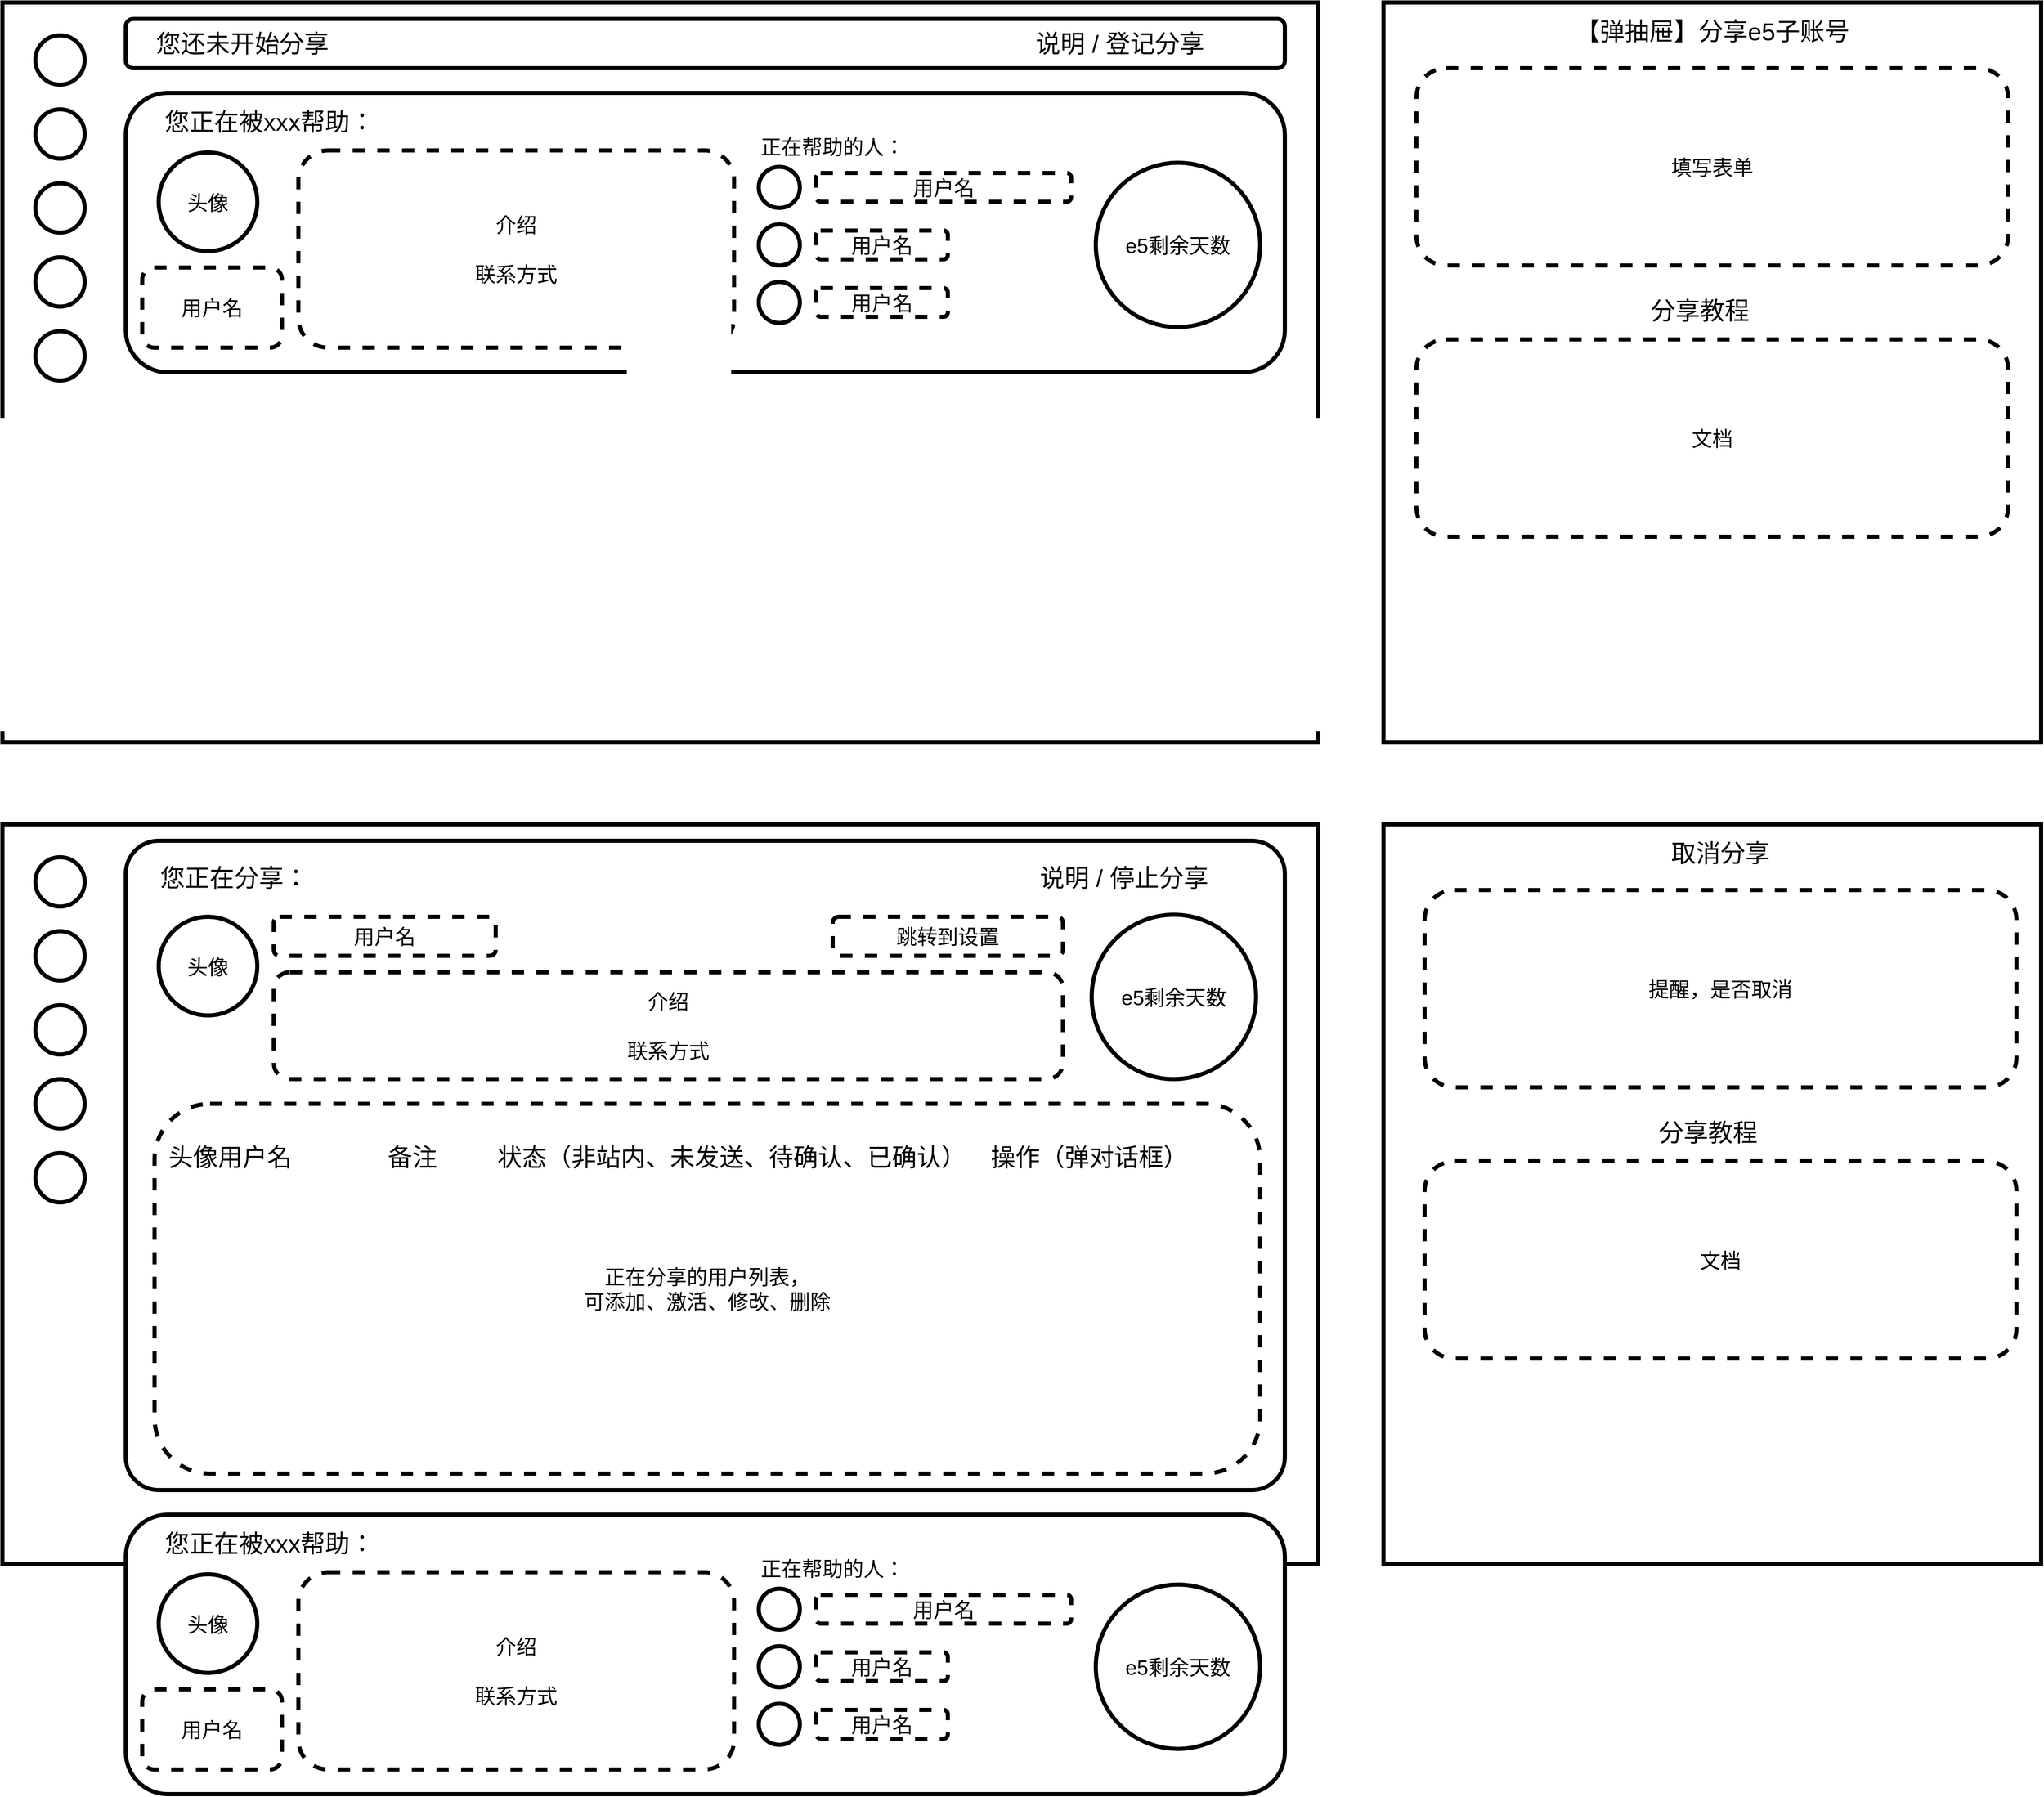 <mxfile version="20.8.16" type="device"><diagram name="第 1 页" id="C545pj6HFmw_s_1A36Yl"><mxGraphModel dx="2072" dy="1228" grid="1" gridSize="10" guides="1" tooltips="1" connect="1" arrows="1" fold="1" page="1" pageScale="1" pageWidth="2000" pageHeight="1100" math="0" shadow="0"><root><mxCell id="0"/><mxCell id="1" parent="0"/><mxCell id="lMvvIm_gAStbLnTfJpcQ-1" value="" style="rounded=0;whiteSpace=wrap;html=1;strokeColor=default;strokeWidth=5;fontFamily=Helvetica;fontSize=12;fontColor=default;fillColor=default;align=left;" parent="1" vertex="1"><mxGeometry x="120" y="40" width="1600" height="900" as="geometry"/></mxCell><mxCell id="lMvvIm_gAStbLnTfJpcQ-4" value="" style="ellipse;whiteSpace=wrap;html=1;aspect=fixed;rounded=1;strokeColor=default;strokeWidth=5;fontFamily=Helvetica;fontSize=30;fontColor=default;fillColor=default;" parent="1" vertex="1"><mxGeometry x="160" y="80" width="60" height="60" as="geometry"/></mxCell><mxCell id="lMvvIm_gAStbLnTfJpcQ-5" value="" style="ellipse;whiteSpace=wrap;html=1;aspect=fixed;rounded=1;strokeColor=default;strokeWidth=5;fontFamily=Helvetica;fontSize=30;fontColor=default;fillColor=default;" parent="1" vertex="1"><mxGeometry x="160" y="170" width="60" height="60" as="geometry"/></mxCell><mxCell id="lMvvIm_gAStbLnTfJpcQ-6" value="" style="ellipse;whiteSpace=wrap;html=1;aspect=fixed;rounded=1;strokeColor=default;strokeWidth=5;fontFamily=Helvetica;fontSize=30;fontColor=default;fillColor=default;" parent="1" vertex="1"><mxGeometry x="160" y="260" width="60" height="60" as="geometry"/></mxCell><mxCell id="lMvvIm_gAStbLnTfJpcQ-7" value="" style="ellipse;whiteSpace=wrap;html=1;aspect=fixed;rounded=1;strokeColor=default;strokeWidth=5;fontFamily=Helvetica;fontSize=30;fontColor=default;fillColor=default;" parent="1" vertex="1"><mxGeometry x="160" y="350" width="60" height="60" as="geometry"/></mxCell><mxCell id="lMvvIm_gAStbLnTfJpcQ-12" value="" style="ellipse;whiteSpace=wrap;html=1;aspect=fixed;rounded=1;strokeColor=default;strokeWidth=5;fontFamily=Helvetica;fontSize=30;fontColor=default;fillColor=default;" parent="1" vertex="1"><mxGeometry x="160" y="440" width="60" height="60" as="geometry"/></mxCell><mxCell id="g_R0lf9a1_NXNkFZluxi-30" value="" style="rounded=1;whiteSpace=wrap;html=1;strokeWidth=5;" parent="1" vertex="1"><mxGeometry x="270" y="60" width="1410" height="60" as="geometry"/></mxCell><mxCell id="g_R0lf9a1_NXNkFZluxi-32" value="" style="group" parent="1" vertex="1" connectable="0"><mxGeometry x="270" y="150" width="1410" height="340" as="geometry"/></mxCell><mxCell id="g_R0lf9a1_NXNkFZluxi-18" value="" style="rounded=1;whiteSpace=wrap;html=1;strokeWidth=5;" parent="g_R0lf9a1_NXNkFZluxi-32" vertex="1"><mxGeometry width="1410" height="340" as="geometry"/></mxCell><mxCell id="g_R0lf9a1_NXNkFZluxi-19" value="&lt;font style=&quot;font-size: 25px;&quot;&gt;头像&lt;/font&gt;" style="ellipse;whiteSpace=wrap;html=1;aspect=fixed;strokeWidth=5;" parent="g_R0lf9a1_NXNkFZluxi-32" vertex="1"><mxGeometry x="40" y="72.5" width="120" height="120" as="geometry"/></mxCell><mxCell id="g_R0lf9a1_NXNkFZluxi-20" value="&lt;font style=&quot;font-size: 25px;&quot;&gt;e5剩余天数&lt;/font&gt;" style="ellipse;whiteSpace=wrap;html=1;aspect=fixed;strokeWidth=5;" parent="g_R0lf9a1_NXNkFZluxi-32" vertex="1"><mxGeometry x="1180" y="85" width="200" height="200" as="geometry"/></mxCell><mxCell id="g_R0lf9a1_NXNkFZluxi-21" value="&lt;font style=&quot;font-size: 25px;&quot;&gt;用户名&lt;/font&gt;" style="rounded=1;whiteSpace=wrap;html=1;strokeWidth=5;dashed=1;" parent="g_R0lf9a1_NXNkFZluxi-32" vertex="1"><mxGeometry x="20" y="212.5" width="170" height="97.5" as="geometry"/></mxCell><mxCell id="g_R0lf9a1_NXNkFZluxi-22" value="&lt;font style=&quot;font-size: 25px;&quot;&gt;介绍&lt;br&gt;&lt;br&gt;联系方式&lt;br&gt;&lt;/font&gt;" style="rounded=1;whiteSpace=wrap;html=1;strokeWidth=5;dashed=1;" parent="g_R0lf9a1_NXNkFZluxi-32" vertex="1"><mxGeometry x="210" y="70" width="530" height="240" as="geometry"/></mxCell><mxCell id="g_R0lf9a1_NXNkFZluxi-23" value="正在帮助的人：" style="text;html=1;strokeColor=none;fillColor=none;align=center;verticalAlign=middle;whiteSpace=wrap;rounded=0;fontSize=25;" parent="g_R0lf9a1_NXNkFZluxi-32" vertex="1"><mxGeometry x="770" y="50" width="180" height="30" as="geometry"/></mxCell><mxCell id="g_R0lf9a1_NXNkFZluxi-24" value="&lt;font style=&quot;font-size: 25px;&quot;&gt;用户名&lt;/font&gt;" style="rounded=1;whiteSpace=wrap;html=1;strokeWidth=5;dashed=1;" parent="g_R0lf9a1_NXNkFZluxi-32" vertex="1"><mxGeometry x="840" y="97.5" width="310" height="35" as="geometry"/></mxCell><mxCell id="g_R0lf9a1_NXNkFZluxi-25" value="" style="ellipse;whiteSpace=wrap;html=1;aspect=fixed;strokeWidth=5;fontSize=25;" parent="g_R0lf9a1_NXNkFZluxi-32" vertex="1"><mxGeometry x="770" y="90" width="50" height="50" as="geometry"/></mxCell><mxCell id="g_R0lf9a1_NXNkFZluxi-26" value="&lt;font style=&quot;font-size: 25px;&quot;&gt;用户名&lt;/font&gt;" style="rounded=1;whiteSpace=wrap;html=1;strokeWidth=5;dashed=1;" parent="g_R0lf9a1_NXNkFZluxi-32" vertex="1"><mxGeometry x="840" y="237.5" width="160" height="35" as="geometry"/></mxCell><mxCell id="g_R0lf9a1_NXNkFZluxi-27" value="" style="ellipse;whiteSpace=wrap;html=1;aspect=fixed;strokeWidth=5;fontSize=25;" parent="g_R0lf9a1_NXNkFZluxi-32" vertex="1"><mxGeometry x="770" y="230" width="50" height="50" as="geometry"/></mxCell><mxCell id="g_R0lf9a1_NXNkFZluxi-28" value="&lt;font style=&quot;font-size: 25px;&quot;&gt;用户名&lt;/font&gt;" style="rounded=1;whiteSpace=wrap;html=1;strokeWidth=5;dashed=1;" parent="g_R0lf9a1_NXNkFZluxi-32" vertex="1"><mxGeometry x="840" y="167.5" width="160" height="35" as="geometry"/></mxCell><mxCell id="g_R0lf9a1_NXNkFZluxi-29" value="" style="ellipse;whiteSpace=wrap;html=1;aspect=fixed;strokeWidth=5;fontSize=25;" parent="g_R0lf9a1_NXNkFZluxi-32" vertex="1"><mxGeometry x="770" y="160" width="50" height="50" as="geometry"/></mxCell><mxCell id="g_R0lf9a1_NXNkFZluxi-31" value="您正在被xxx帮助：" style="text;html=1;strokeColor=none;fillColor=none;align=center;verticalAlign=middle;whiteSpace=wrap;rounded=0;fontSize=30;" parent="g_R0lf9a1_NXNkFZluxi-32" vertex="1"><mxGeometry x="40" y="20" width="270" height="30" as="geometry"/></mxCell><mxCell id="g_R0lf9a1_NXNkFZluxi-33" value="" style="rounded=0;whiteSpace=wrap;html=1;strokeColor=default;strokeWidth=5;fontFamily=Helvetica;fontSize=12;fontColor=default;fillColor=default;align=left;" parent="1" vertex="1"><mxGeometry x="1800" y="40" width="800" height="900" as="geometry"/></mxCell><mxCell id="g_R0lf9a1_NXNkFZluxi-34" value="&lt;font style=&quot;font-size: 25px;&quot;&gt;填写表单&lt;br&gt;&lt;/font&gt;" style="rounded=1;whiteSpace=wrap;html=1;strokeWidth=5;dashed=1;" parent="1" vertex="1"><mxGeometry x="1840" y="120" width="720" height="240" as="geometry"/></mxCell><mxCell id="g_R0lf9a1_NXNkFZluxi-35" value="【弹抽屉】分享e5子账号" style="text;html=1;strokeColor=none;fillColor=none;align=center;verticalAlign=middle;whiteSpace=wrap;rounded=0;fontSize=30;" parent="1" vertex="1"><mxGeometry x="2030" y="60" width="340" height="30" as="geometry"/></mxCell><mxCell id="g_R0lf9a1_NXNkFZluxi-36" value="分享教程" style="text;html=1;strokeColor=none;fillColor=none;align=center;verticalAlign=middle;whiteSpace=wrap;rounded=0;fontSize=30;" parent="1" vertex="1"><mxGeometry x="2070" y="400" width="230" height="30" as="geometry"/></mxCell><mxCell id="g_R0lf9a1_NXNkFZluxi-37" value="&lt;font style=&quot;font-size: 25px;&quot;&gt;文档&lt;br&gt;&lt;/font&gt;" style="rounded=1;whiteSpace=wrap;html=1;strokeWidth=5;dashed=1;" parent="1" vertex="1"><mxGeometry x="1840" y="450" width="720" height="240" as="geometry"/></mxCell><mxCell id="g_R0lf9a1_NXNkFZluxi-38" value="" style="rounded=0;whiteSpace=wrap;html=1;strokeColor=default;strokeWidth=5;fontFamily=Helvetica;fontSize=12;fontColor=default;fillColor=default;align=left;" parent="1" vertex="1"><mxGeometry x="120" y="1040" width="1600" height="900" as="geometry"/></mxCell><mxCell id="g_R0lf9a1_NXNkFZluxi-39" value="" style="ellipse;whiteSpace=wrap;html=1;aspect=fixed;rounded=1;strokeColor=default;strokeWidth=5;fontFamily=Helvetica;fontSize=30;fontColor=default;fillColor=default;" parent="1" vertex="1"><mxGeometry x="160" y="1080" width="60" height="60" as="geometry"/></mxCell><mxCell id="g_R0lf9a1_NXNkFZluxi-40" value="" style="ellipse;whiteSpace=wrap;html=1;aspect=fixed;rounded=1;strokeColor=default;strokeWidth=5;fontFamily=Helvetica;fontSize=30;fontColor=default;fillColor=default;" parent="1" vertex="1"><mxGeometry x="160" y="1170" width="60" height="60" as="geometry"/></mxCell><mxCell id="g_R0lf9a1_NXNkFZluxi-41" value="" style="ellipse;whiteSpace=wrap;html=1;aspect=fixed;rounded=1;strokeColor=default;strokeWidth=5;fontFamily=Helvetica;fontSize=30;fontColor=default;fillColor=default;" parent="1" vertex="1"><mxGeometry x="160" y="1260" width="60" height="60" as="geometry"/></mxCell><mxCell id="g_R0lf9a1_NXNkFZluxi-42" value="" style="ellipse;whiteSpace=wrap;html=1;aspect=fixed;rounded=1;strokeColor=default;strokeWidth=5;fontFamily=Helvetica;fontSize=30;fontColor=default;fillColor=default;" parent="1" vertex="1"><mxGeometry x="160" y="1350" width="60" height="60" as="geometry"/></mxCell><mxCell id="g_R0lf9a1_NXNkFZluxi-43" value="" style="ellipse;whiteSpace=wrap;html=1;aspect=fixed;rounded=1;strokeColor=default;strokeWidth=5;fontFamily=Helvetica;fontSize=30;fontColor=default;fillColor=default;" parent="1" vertex="1"><mxGeometry x="160" y="1440" width="60" height="60" as="geometry"/></mxCell><mxCell id="g_R0lf9a1_NXNkFZluxi-44" value="" style="rounded=1;whiteSpace=wrap;html=1;strokeWidth=5;arcSize=80;absoluteArcSize=1;" parent="1" vertex="1"><mxGeometry x="270" y="1060" width="1410" height="790" as="geometry"/></mxCell><mxCell id="g_R0lf9a1_NXNkFZluxi-45" value="" style="group" parent="1" vertex="1" connectable="0"><mxGeometry x="270" y="1880" width="1410" height="340" as="geometry"/></mxCell><mxCell id="g_R0lf9a1_NXNkFZluxi-46" value="" style="rounded=1;whiteSpace=wrap;html=1;strokeWidth=5;" parent="g_R0lf9a1_NXNkFZluxi-45" vertex="1"><mxGeometry width="1410" height="340" as="geometry"/></mxCell><mxCell id="g_R0lf9a1_NXNkFZluxi-47" value="&lt;font style=&quot;font-size: 25px;&quot;&gt;头像&lt;/font&gt;" style="ellipse;whiteSpace=wrap;html=1;aspect=fixed;strokeWidth=5;" parent="g_R0lf9a1_NXNkFZluxi-45" vertex="1"><mxGeometry x="40" y="72.5" width="120" height="120" as="geometry"/></mxCell><mxCell id="g_R0lf9a1_NXNkFZluxi-48" value="&lt;font style=&quot;font-size: 25px;&quot;&gt;e5剩余天数&lt;/font&gt;" style="ellipse;whiteSpace=wrap;html=1;aspect=fixed;strokeWidth=5;" parent="g_R0lf9a1_NXNkFZluxi-45" vertex="1"><mxGeometry x="1180" y="85" width="200" height="200" as="geometry"/></mxCell><mxCell id="g_R0lf9a1_NXNkFZluxi-49" value="&lt;font style=&quot;font-size: 25px;&quot;&gt;用户名&lt;/font&gt;" style="rounded=1;whiteSpace=wrap;html=1;strokeWidth=5;dashed=1;" parent="g_R0lf9a1_NXNkFZluxi-45" vertex="1"><mxGeometry x="20" y="212.5" width="170" height="97.5" as="geometry"/></mxCell><mxCell id="g_R0lf9a1_NXNkFZluxi-50" value="&lt;font style=&quot;font-size: 25px;&quot;&gt;介绍&lt;br&gt;&lt;br&gt;联系方式&lt;br&gt;&lt;/font&gt;" style="rounded=1;whiteSpace=wrap;html=1;strokeWidth=5;dashed=1;" parent="g_R0lf9a1_NXNkFZluxi-45" vertex="1"><mxGeometry x="210" y="70" width="530" height="240" as="geometry"/></mxCell><mxCell id="g_R0lf9a1_NXNkFZluxi-51" value="正在帮助的人：" style="text;html=1;strokeColor=none;fillColor=none;align=center;verticalAlign=middle;whiteSpace=wrap;rounded=0;fontSize=25;" parent="g_R0lf9a1_NXNkFZluxi-45" vertex="1"><mxGeometry x="770" y="50" width="180" height="30" as="geometry"/></mxCell><mxCell id="g_R0lf9a1_NXNkFZluxi-52" value="&lt;font style=&quot;font-size: 25px;&quot;&gt;用户名&lt;/font&gt;" style="rounded=1;whiteSpace=wrap;html=1;strokeWidth=5;dashed=1;" parent="g_R0lf9a1_NXNkFZluxi-45" vertex="1"><mxGeometry x="840" y="97.5" width="310" height="35" as="geometry"/></mxCell><mxCell id="g_R0lf9a1_NXNkFZluxi-53" value="" style="ellipse;whiteSpace=wrap;html=1;aspect=fixed;strokeWidth=5;fontSize=25;" parent="g_R0lf9a1_NXNkFZluxi-45" vertex="1"><mxGeometry x="770" y="90" width="50" height="50" as="geometry"/></mxCell><mxCell id="g_R0lf9a1_NXNkFZluxi-54" value="&lt;font style=&quot;font-size: 25px;&quot;&gt;用户名&lt;/font&gt;" style="rounded=1;whiteSpace=wrap;html=1;strokeWidth=5;dashed=1;" parent="g_R0lf9a1_NXNkFZluxi-45" vertex="1"><mxGeometry x="840" y="237.5" width="160" height="35" as="geometry"/></mxCell><mxCell id="g_R0lf9a1_NXNkFZluxi-55" value="" style="ellipse;whiteSpace=wrap;html=1;aspect=fixed;strokeWidth=5;fontSize=25;" parent="g_R0lf9a1_NXNkFZluxi-45" vertex="1"><mxGeometry x="770" y="230" width="50" height="50" as="geometry"/></mxCell><mxCell id="g_R0lf9a1_NXNkFZluxi-56" value="&lt;font style=&quot;font-size: 25px;&quot;&gt;用户名&lt;/font&gt;" style="rounded=1;whiteSpace=wrap;html=1;strokeWidth=5;dashed=1;" parent="g_R0lf9a1_NXNkFZluxi-45" vertex="1"><mxGeometry x="840" y="167.5" width="160" height="35" as="geometry"/></mxCell><mxCell id="g_R0lf9a1_NXNkFZluxi-57" value="" style="ellipse;whiteSpace=wrap;html=1;aspect=fixed;strokeWidth=5;fontSize=25;" parent="g_R0lf9a1_NXNkFZluxi-45" vertex="1"><mxGeometry x="770" y="160" width="50" height="50" as="geometry"/></mxCell><mxCell id="g_R0lf9a1_NXNkFZluxi-58" value="您正在被xxx帮助：" style="text;html=1;strokeColor=none;fillColor=none;align=center;verticalAlign=middle;whiteSpace=wrap;rounded=0;fontSize=30;" parent="g_R0lf9a1_NXNkFZluxi-45" vertex="1"><mxGeometry x="40" y="20" width="270" height="30" as="geometry"/></mxCell><mxCell id="g_R0lf9a1_NXNkFZluxi-59" value="" style="rounded=0;whiteSpace=wrap;html=1;strokeColor=default;strokeWidth=5;fontFamily=Helvetica;fontSize=12;fontColor=default;fillColor=default;align=left;" parent="1" vertex="1"><mxGeometry x="1800" y="1040" width="800" height="900" as="geometry"/></mxCell><mxCell id="g_R0lf9a1_NXNkFZluxi-64" value="您正在分享：" style="text;html=1;strokeColor=none;fillColor=none;align=left;verticalAlign=middle;whiteSpace=wrap;rounded=0;fontSize=30;" parent="1" vertex="1"><mxGeometry x="310" y="1090" width="340" height="30" as="geometry"/></mxCell><mxCell id="g_R0lf9a1_NXNkFZluxi-65" value="说明 / 停止分享" style="text;html=1;strokeColor=none;fillColor=none;align=left;verticalAlign=middle;whiteSpace=wrap;rounded=0;fontSize=30;" parent="1" vertex="1"><mxGeometry x="1380" y="1090" width="270" height="30" as="geometry"/></mxCell><mxCell id="g_R0lf9a1_NXNkFZluxi-66" value="您还未开始分享" style="text;html=1;strokeColor=none;fillColor=none;align=left;verticalAlign=middle;whiteSpace=wrap;rounded=0;fontSize=30;" parent="1" vertex="1"><mxGeometry x="305" y="75" width="340" height="30" as="geometry"/></mxCell><mxCell id="g_R0lf9a1_NXNkFZluxi-67" value="说明 / 登记分享" style="text;html=1;strokeColor=none;fillColor=none;align=left;verticalAlign=middle;whiteSpace=wrap;rounded=0;fontSize=30;" parent="1" vertex="1"><mxGeometry x="1375" y="75" width="270" height="30" as="geometry"/></mxCell><mxCell id="g_R0lf9a1_NXNkFZluxi-68" value="&lt;font style=&quot;font-size: 25px;&quot;&gt;提醒，是否取消&lt;br&gt;&lt;/font&gt;" style="rounded=1;whiteSpace=wrap;html=1;strokeWidth=5;dashed=1;" parent="1" vertex="1"><mxGeometry x="1850" y="1120" width="720" height="240" as="geometry"/></mxCell><mxCell id="g_R0lf9a1_NXNkFZluxi-69" value="取消分享" style="text;html=1;strokeColor=none;fillColor=none;align=center;verticalAlign=middle;whiteSpace=wrap;rounded=0;fontSize=30;" parent="1" vertex="1"><mxGeometry x="2040" y="1060" width="340" height="30" as="geometry"/></mxCell><mxCell id="g_R0lf9a1_NXNkFZluxi-70" value="分享教程" style="text;html=1;strokeColor=none;fillColor=none;align=center;verticalAlign=middle;whiteSpace=wrap;rounded=0;fontSize=30;" parent="1" vertex="1"><mxGeometry x="2080" y="1400" width="230" height="30" as="geometry"/></mxCell><mxCell id="g_R0lf9a1_NXNkFZluxi-71" value="&lt;font style=&quot;font-size: 25px;&quot;&gt;文档&lt;br&gt;&lt;/font&gt;" style="rounded=1;whiteSpace=wrap;html=1;strokeWidth=5;dashed=1;" parent="1" vertex="1"><mxGeometry x="1850" y="1450" width="720" height="240" as="geometry"/></mxCell><mxCell id="g_R0lf9a1_NXNkFZluxi-72" value="&lt;font style=&quot;font-size: 25px;&quot;&gt;e5剩余天数&lt;/font&gt;" style="ellipse;whiteSpace=wrap;html=1;aspect=fixed;strokeWidth=5;" parent="1" vertex="1"><mxGeometry x="1445" y="1150" width="200" height="200" as="geometry"/></mxCell><mxCell id="g_R0lf9a1_NXNkFZluxi-73" value="&lt;font style=&quot;font-size: 25px;&quot;&gt;头像&lt;/font&gt;" style="ellipse;whiteSpace=wrap;html=1;aspect=fixed;strokeWidth=5;" parent="1" vertex="1"><mxGeometry x="310" y="1152.5" width="120" height="120" as="geometry"/></mxCell><mxCell id="g_R0lf9a1_NXNkFZluxi-74" value="&lt;font style=&quot;font-size: 25px;&quot;&gt;用户名&lt;/font&gt;" style="rounded=1;whiteSpace=wrap;html=1;strokeWidth=5;dashed=1;" parent="1" vertex="1"><mxGeometry x="450" y="1152.5" width="270" height="47.5" as="geometry"/></mxCell><mxCell id="g_R0lf9a1_NXNkFZluxi-75" value="&lt;font style=&quot;font-size: 25px;&quot;&gt;介绍&lt;br&gt;&lt;br&gt;联系方式&lt;br&gt;&lt;/font&gt;" style="rounded=1;whiteSpace=wrap;html=1;strokeWidth=5;dashed=1;" parent="1" vertex="1"><mxGeometry x="450" y="1220" width="960" height="130" as="geometry"/></mxCell><mxCell id="g_R0lf9a1_NXNkFZluxi-76" value="&lt;font style=&quot;font-size: 25px;&quot;&gt;跳转到设置&lt;/font&gt;" style="rounded=1;whiteSpace=wrap;html=1;strokeWidth=5;dashed=1;" parent="1" vertex="1"><mxGeometry x="1130" y="1152.5" width="280" height="47.5" as="geometry"/></mxCell><mxCell id="g_R0lf9a1_NXNkFZluxi-77" value="&lt;font style=&quot;font-size: 25px;&quot;&gt;正在分享的用户列表，&lt;br&gt;可添加、激活、修改、删除&lt;br&gt;&lt;/font&gt;" style="rounded=1;whiteSpace=wrap;html=1;strokeWidth=5;dashed=1;" parent="1" vertex="1"><mxGeometry x="305" y="1380" width="1345" height="450" as="geometry"/></mxCell><mxCell id="g_R0lf9a1_NXNkFZluxi-78" value="头像用户名&lt;span style=&quot;white-space: pre;&quot;&gt;&#9;&lt;span style=&quot;white-space: pre;&quot;&gt;&#9;&lt;/span&gt;&lt;/span&gt;备注&lt;span style=&quot;white-space: pre;&quot;&gt;&#9;&lt;/span&gt;&lt;span style=&quot;white-space: pre;&quot;&gt;&#9;&lt;/span&gt;状态（非站内、未发送、待确认、已确认）&lt;span style=&quot;white-space: pre;&quot;&gt;&#9;&lt;/span&gt;操作（弹对话框）" style="text;html=1;strokeColor=none;fillColor=none;align=left;verticalAlign=middle;whiteSpace=wrap;rounded=0;fontSize=30;" parent="1" vertex="1"><mxGeometry x="320" y="1430" width="1390" height="30" as="geometry"/></mxCell></root></mxGraphModel></diagram></mxfile>